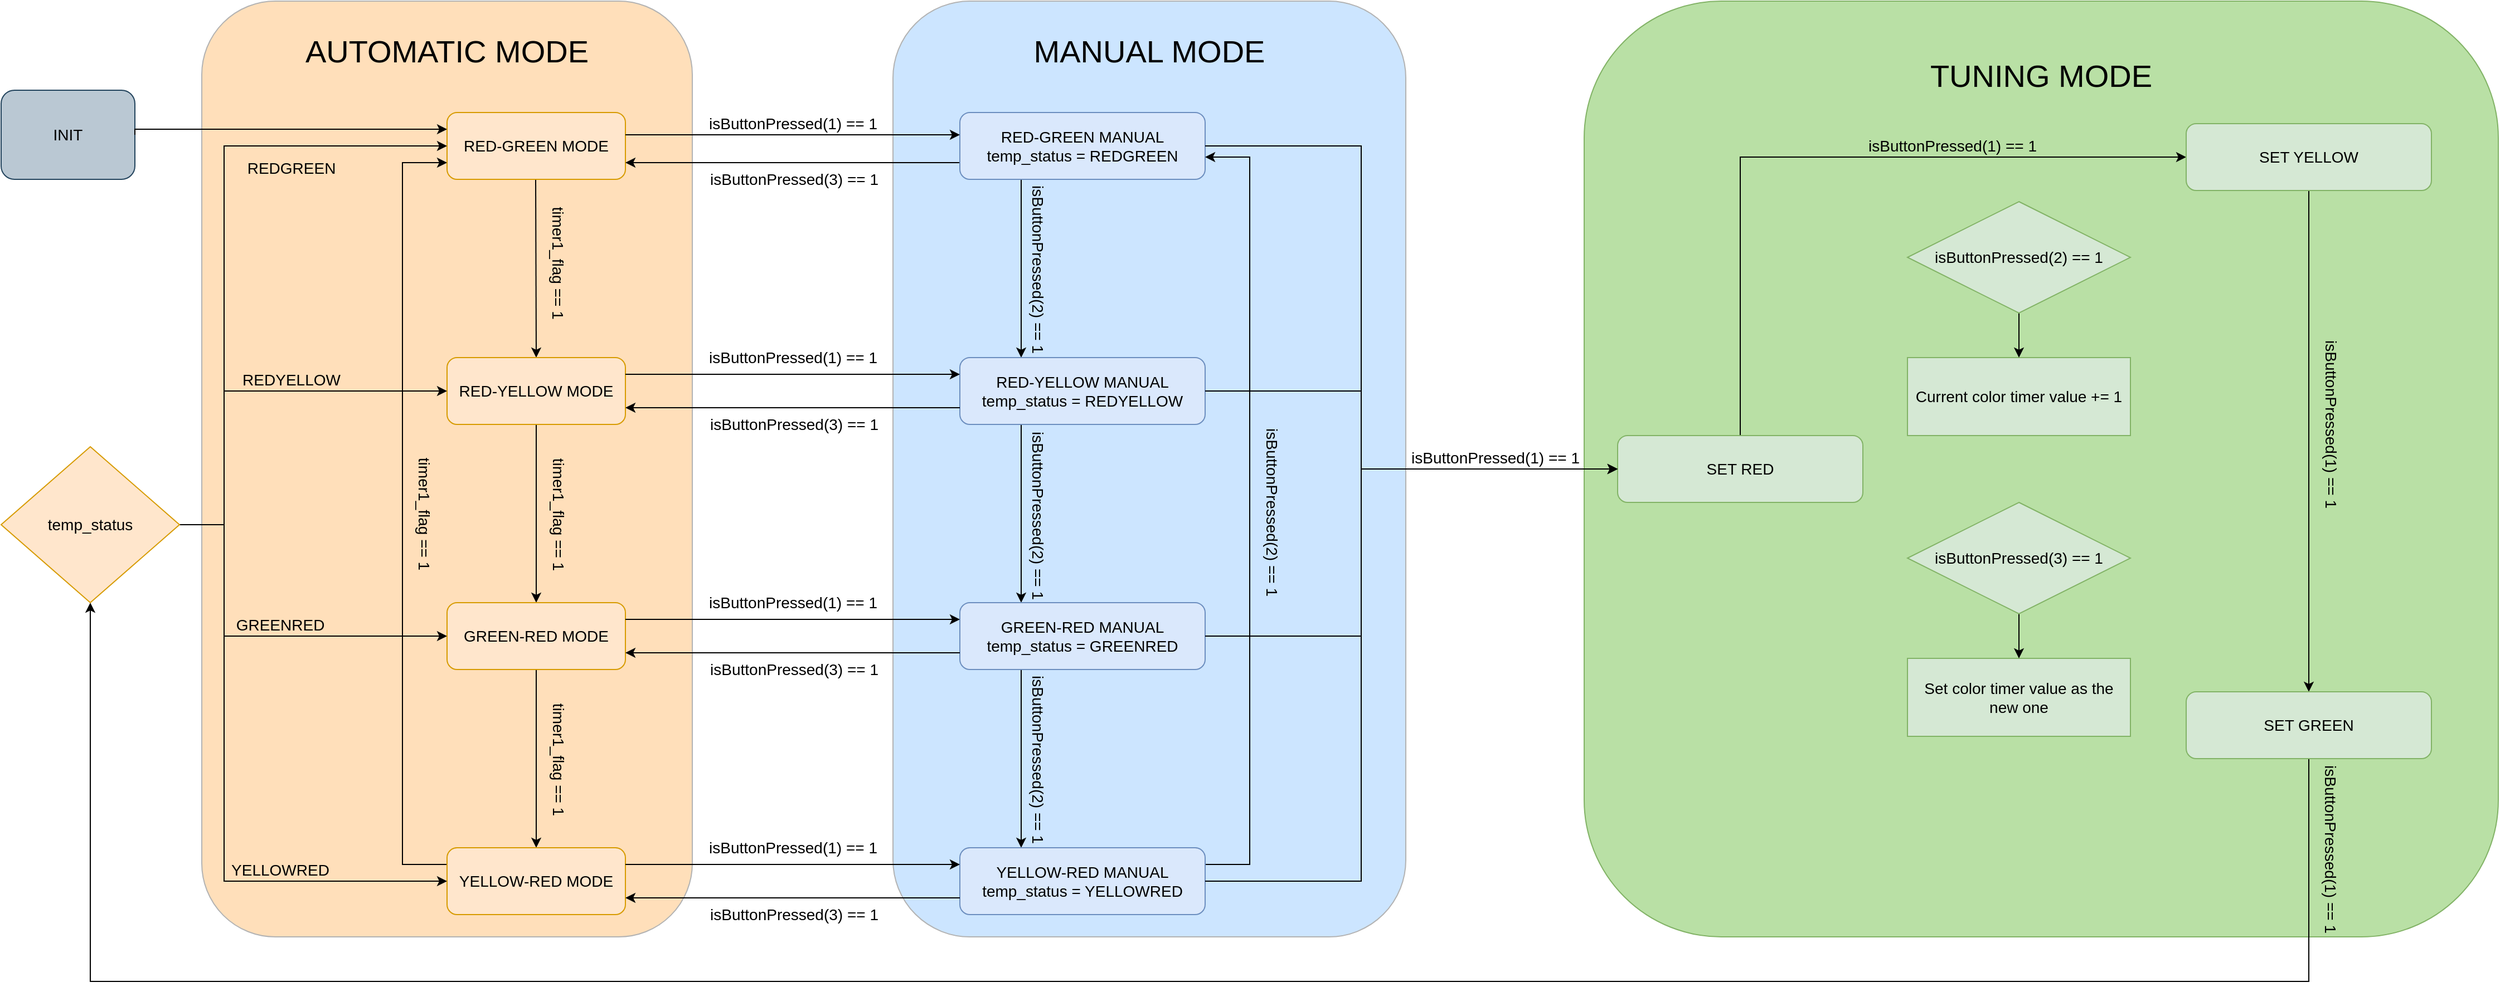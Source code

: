 <mxfile version="22.1.11" type="github">
  <diagram name="Page-1" id="D26T6kKbvl3Vcycv1xWt">
    <mxGraphModel dx="2100" dy="1116" grid="1" gridSize="10" guides="1" tooltips="1" connect="1" arrows="1" fold="1" page="1" pageScale="1" pageWidth="850" pageHeight="1100" math="0" shadow="0">
      <root>
        <mxCell id="0" />
        <mxCell id="1" parent="0" />
        <mxCell id="3nwMONhc6b3AJM_se-4S-1" value="INIT" style="rounded=1;whiteSpace=wrap;html=1;fillColor=#bac8d3;strokeColor=#23445d;fontSize=14;rotation=0;" vertex="1" parent="1">
          <mxGeometry x="160" y="200" width="120" height="80" as="geometry" />
        </mxCell>
        <mxCell id="3nwMONhc6b3AJM_se-4S-2" value="" style="rounded=1;whiteSpace=wrap;html=1;fillColor=#FFDFBA;strokeWidth=1;strokeColor=#B3B3B3;fontSize=14;" vertex="1" parent="1">
          <mxGeometry x="340" y="120" width="440" height="840" as="geometry" />
        </mxCell>
        <mxCell id="3nwMONhc6b3AJM_se-4S-3" style="edgeStyle=orthogonalEdgeStyle;rounded=0;orthogonalLoop=1;jettySize=auto;html=1;entryX=0.5;entryY=0;entryDx=0;entryDy=0;fontSize=14;" edge="1" parent="1" target="3nwMONhc6b3AJM_se-4S-8">
          <mxGeometry relative="1" as="geometry">
            <mxPoint x="639.5" y="280" as="sourcePoint" />
            <mxPoint x="639.5" y="380" as="targetPoint" />
          </mxGeometry>
        </mxCell>
        <mxCell id="3nwMONhc6b3AJM_se-4S-4" value="timer1_flag == 1" style="edgeLabel;html=1;align=center;verticalAlign=middle;resizable=0;points=[];horizontal=1;rotation=90;labelBackgroundColor=#FFDFBA;fontSize=14;" connectable="0" vertex="1" parent="3nwMONhc6b3AJM_se-4S-3">
          <mxGeometry x="-0.16" y="1" relative="1" as="geometry">
            <mxPoint x="19" y="8" as="offset" />
          </mxGeometry>
        </mxCell>
        <mxCell id="3nwMONhc6b3AJM_se-4S-5" value="RED-GREEN MODE" style="rounded=1;whiteSpace=wrap;html=1;fillColor=#ffe6cc;strokeColor=#d79b00;fontSize=14;" vertex="1" parent="1">
          <mxGeometry x="560" y="220" width="160" height="60" as="geometry" />
        </mxCell>
        <mxCell id="3nwMONhc6b3AJM_se-4S-6" style="edgeStyle=orthogonalEdgeStyle;rounded=0;orthogonalLoop=1;jettySize=auto;html=1;fontSize=14;" edge="1" parent="1" source="3nwMONhc6b3AJM_se-4S-8" target="3nwMONhc6b3AJM_se-4S-11">
          <mxGeometry relative="1" as="geometry" />
        </mxCell>
        <mxCell id="3nwMONhc6b3AJM_se-4S-7" value="timer1_flag == 1" style="edgeLabel;html=1;align=center;verticalAlign=middle;resizable=0;points=[];horizontal=1;rotation=90;labelBackgroundColor=#FFDFBA;fontSize=14;" connectable="0" vertex="1" parent="3nwMONhc6b3AJM_se-4S-6">
          <mxGeometry x="-0.26" relative="1" as="geometry">
            <mxPoint x="20" y="21" as="offset" />
          </mxGeometry>
        </mxCell>
        <mxCell id="3nwMONhc6b3AJM_se-4S-8" value="RED-YELLOW MODE" style="rounded=1;whiteSpace=wrap;html=1;fillColor=#ffe6cc;strokeColor=#d79b00;fontSize=14;" vertex="1" parent="1">
          <mxGeometry x="560" y="440" width="160" height="60" as="geometry" />
        </mxCell>
        <mxCell id="3nwMONhc6b3AJM_se-4S-9" style="edgeStyle=orthogonalEdgeStyle;rounded=0;orthogonalLoop=1;jettySize=auto;html=1;fontSize=14;" edge="1" parent="1" source="3nwMONhc6b3AJM_se-4S-11" target="3nwMONhc6b3AJM_se-4S-14">
          <mxGeometry relative="1" as="geometry" />
        </mxCell>
        <mxCell id="3nwMONhc6b3AJM_se-4S-10" value="timer1_flag == 1" style="edgeLabel;html=1;align=center;verticalAlign=middle;resizable=0;points=[];horizontal=1;rotation=90;labelBackgroundColor=#FFDFBA;fontSize=14;" connectable="0" vertex="1" parent="3nwMONhc6b3AJM_se-4S-9">
          <mxGeometry x="-0.06" y="1" relative="1" as="geometry">
            <mxPoint x="19" y="5" as="offset" />
          </mxGeometry>
        </mxCell>
        <mxCell id="3nwMONhc6b3AJM_se-4S-11" value="GREEN-RED MODE" style="rounded=1;whiteSpace=wrap;html=1;fillColor=#ffe6cc;strokeColor=#d79b00;fontSize=14;" vertex="1" parent="1">
          <mxGeometry x="560" y="660" width="160" height="60" as="geometry" />
        </mxCell>
        <mxCell id="3nwMONhc6b3AJM_se-4S-12" style="edgeStyle=orthogonalEdgeStyle;rounded=0;orthogonalLoop=1;jettySize=auto;html=1;entryX=0;entryY=0.75;entryDx=0;entryDy=0;exitX=0;exitY=0.25;exitDx=0;exitDy=0;fontSize=14;" edge="1" parent="1" source="3nwMONhc6b3AJM_se-4S-14" target="3nwMONhc6b3AJM_se-4S-5">
          <mxGeometry relative="1" as="geometry">
            <Array as="points">
              <mxPoint x="520" y="895" />
              <mxPoint x="520" y="265" />
            </Array>
          </mxGeometry>
        </mxCell>
        <mxCell id="3nwMONhc6b3AJM_se-4S-13" value="timer1_flag == 1" style="edgeLabel;html=1;align=center;verticalAlign=middle;resizable=0;points=[];rotation=90;labelBackgroundColor=#FFDFBA;fontSize=14;" connectable="0" vertex="1" parent="3nwMONhc6b3AJM_se-4S-12">
          <mxGeometry x="0.004" relative="1" as="geometry">
            <mxPoint x="20" y="1" as="offset" />
          </mxGeometry>
        </mxCell>
        <mxCell id="3nwMONhc6b3AJM_se-4S-14" value="YELLOW-RED MODE" style="rounded=1;whiteSpace=wrap;html=1;fillColor=#ffe6cc;strokeColor=#d79b00;fontSize=14;" vertex="1" parent="1">
          <mxGeometry x="560" y="880" width="160" height="60" as="geometry" />
        </mxCell>
        <mxCell id="3nwMONhc6b3AJM_se-4S-15" value="" style="rounded=1;whiteSpace=wrap;html=1;fillColor=#cce5ff;strokeWidth=1;strokeColor=#B3B3B3;fontSize=14;" vertex="1" parent="1">
          <mxGeometry x="960" y="120" width="460" height="840" as="geometry" />
        </mxCell>
        <mxCell id="3nwMONhc6b3AJM_se-4S-16" style="edgeStyle=orthogonalEdgeStyle;rounded=0;orthogonalLoop=1;jettySize=auto;html=1;entryX=0.25;entryY=0;entryDx=0;entryDy=0;exitX=0.25;exitY=1;exitDx=0;exitDy=0;fontSize=14;" edge="1" parent="1" source="3nwMONhc6b3AJM_se-4S-20" target="3nwMONhc6b3AJM_se-4S-23">
          <mxGeometry relative="1" as="geometry" />
        </mxCell>
        <mxCell id="3nwMONhc6b3AJM_se-4S-17" value="&lt;font style=&quot;font-size: 14px;&quot;&gt;isButtonPressed(2) == 1&lt;/font&gt;" style="edgeLabel;html=1;align=center;verticalAlign=middle;resizable=0;points=[];rotation=90;labelBackgroundColor=#CCE5FF;fontSize=14;" connectable="0" vertex="1" parent="3nwMONhc6b3AJM_se-4S-16">
          <mxGeometry x="-0.002" y="-1" relative="1" as="geometry">
            <mxPoint x="16" as="offset" />
          </mxGeometry>
        </mxCell>
        <mxCell id="3nwMONhc6b3AJM_se-4S-18" style="edgeStyle=orthogonalEdgeStyle;rounded=0;orthogonalLoop=1;jettySize=auto;html=1;exitX=0;exitY=0.75;exitDx=0;exitDy=0;entryX=1;entryY=0.75;entryDx=0;entryDy=0;fontSize=14;" edge="1" parent="1" source="3nwMONhc6b3AJM_se-4S-20" target="3nwMONhc6b3AJM_se-4S-5">
          <mxGeometry relative="1" as="geometry" />
        </mxCell>
        <mxCell id="3nwMONhc6b3AJM_se-4S-19" value="&lt;font style=&quot;font-size: 14px;&quot;&gt;isButtonPressed(3) == 1&lt;/font&gt;" style="edgeLabel;html=1;align=center;verticalAlign=middle;resizable=0;points=[];fontSize=14;" vertex="1" connectable="0" parent="3nwMONhc6b3AJM_se-4S-18">
          <mxGeometry x="-0.007" y="8" relative="1" as="geometry">
            <mxPoint y="7" as="offset" />
          </mxGeometry>
        </mxCell>
        <mxCell id="3nwMONhc6b3AJM_se-4S-20" value="&lt;div style=&quot;font-size: 14px;&quot;&gt;&lt;font style=&quot;font-size: 14px;&quot;&gt;RED-GREEN MANUAL&lt;/font&gt;&lt;/div&gt;&lt;div style=&quot;font-size: 14px;&quot;&gt;&lt;font style=&quot;font-size: 14px;&quot;&gt;temp_status = REDGREEN&lt;/font&gt;&lt;/div&gt;" style="rounded=1;whiteSpace=wrap;html=1;fillColor=#dae8fc;strokeColor=#6c8ebf;fontSize=14;" vertex="1" parent="1">
          <mxGeometry x="1020" y="220" width="220" height="60" as="geometry" />
        </mxCell>
        <mxCell id="3nwMONhc6b3AJM_se-4S-21" style="edgeStyle=orthogonalEdgeStyle;rounded=0;orthogonalLoop=1;jettySize=auto;html=1;exitX=0.25;exitY=1;exitDx=0;exitDy=0;entryX=0.25;entryY=0;entryDx=0;entryDy=0;fontSize=14;" edge="1" parent="1" source="3nwMONhc6b3AJM_se-4S-23" target="3nwMONhc6b3AJM_se-4S-26">
          <mxGeometry relative="1" as="geometry" />
        </mxCell>
        <mxCell id="3nwMONhc6b3AJM_se-4S-22" value="&lt;font style=&quot;font-size: 14px;&quot;&gt;isButtonPressed(2) == 1&lt;/font&gt;" style="edgeLabel;html=1;align=center;verticalAlign=middle;resizable=0;points=[];rotation=90;labelBackgroundColor=#CCE5FF;fontSize=14;" connectable="0" vertex="1" parent="3nwMONhc6b3AJM_se-4S-21">
          <mxGeometry x="0.015" y="1" relative="1" as="geometry">
            <mxPoint x="14" as="offset" />
          </mxGeometry>
        </mxCell>
        <mxCell id="3nwMONhc6b3AJM_se-4S-23" value="&lt;div style=&quot;font-size: 14px;&quot;&gt;&lt;font style=&quot;font-size: 14px;&quot;&gt;RED-YELLOW MANUAL&lt;/font&gt;&lt;/div&gt;temp_status = REDYELLOW" style="rounded=1;whiteSpace=wrap;html=1;fillColor=#dae8fc;strokeColor=#6c8ebf;fontSize=14;" vertex="1" parent="1">
          <mxGeometry x="1020" y="440" width="220" height="60" as="geometry" />
        </mxCell>
        <mxCell id="3nwMONhc6b3AJM_se-4S-24" style="edgeStyle=orthogonalEdgeStyle;rounded=0;orthogonalLoop=1;jettySize=auto;html=1;exitX=0.25;exitY=1;exitDx=0;exitDy=0;entryX=0.25;entryY=0;entryDx=0;entryDy=0;fontSize=14;" edge="1" parent="1" source="3nwMONhc6b3AJM_se-4S-26" target="3nwMONhc6b3AJM_se-4S-29">
          <mxGeometry relative="1" as="geometry" />
        </mxCell>
        <mxCell id="3nwMONhc6b3AJM_se-4S-25" value="&lt;font style=&quot;font-size: 14px;&quot;&gt;isButtonPressed(2) == 1&lt;/font&gt;" style="edgeLabel;html=1;align=center;verticalAlign=middle;resizable=0;points=[];rotation=90;labelBackgroundColor=#CCE5FF;fontSize=14;" connectable="0" vertex="1" parent="3nwMONhc6b3AJM_se-4S-24">
          <mxGeometry x="-0.035" y="-2" relative="1" as="geometry">
            <mxPoint x="17" y="3" as="offset" />
          </mxGeometry>
        </mxCell>
        <mxCell id="3nwMONhc6b3AJM_se-4S-26" value="&lt;div style=&quot;font-size: 14px;&quot;&gt;GREEN-RED MANUAL&lt;/div&gt;&lt;div style=&quot;font-size: 14px;&quot;&gt;temp_status = GREENRED&lt;/div&gt;" style="rounded=1;whiteSpace=wrap;html=1;fillColor=#dae8fc;strokeColor=#6c8ebf;fontSize=14;" vertex="1" parent="1">
          <mxGeometry x="1020" y="660" width="220" height="60" as="geometry" />
        </mxCell>
        <mxCell id="3nwMONhc6b3AJM_se-4S-27" style="edgeStyle=orthogonalEdgeStyle;rounded=0;orthogonalLoop=1;jettySize=auto;html=1;exitX=1;exitY=0.25;exitDx=0;exitDy=0;fontSize=14;" edge="1" parent="1" source="3nwMONhc6b3AJM_se-4S-29">
          <mxGeometry relative="1" as="geometry">
            <Array as="points">
              <mxPoint x="1280" y="895" />
              <mxPoint x="1280" y="260" />
            </Array>
            <mxPoint x="1240" y="260" as="targetPoint" />
          </mxGeometry>
        </mxCell>
        <mxCell id="3nwMONhc6b3AJM_se-4S-28" value="isButtonPressed(2) == 1" style="edgeLabel;html=1;align=center;verticalAlign=middle;resizable=0;points=[];rotation=90;labelBackgroundColor=#CCE5FF;fontSize=14;" connectable="0" vertex="1" parent="3nwMONhc6b3AJM_se-4S-27">
          <mxGeometry x="-0.004" y="-1" relative="1" as="geometry">
            <mxPoint x="19" y="-1" as="offset" />
          </mxGeometry>
        </mxCell>
        <mxCell id="3nwMONhc6b3AJM_se-4S-29" value="&lt;div style=&quot;font-size: 14px;&quot;&gt;YELLOW-RED MANUAL&lt;/div&gt;&lt;div style=&quot;font-size: 14px;&quot;&gt;temp_status = YELLOWRED&lt;/div&gt;" style="rounded=1;whiteSpace=wrap;html=1;fillColor=#dae8fc;strokeColor=#6c8ebf;fontSize=14;" vertex="1" parent="1">
          <mxGeometry x="1020" y="880" width="220" height="60" as="geometry" />
        </mxCell>
        <mxCell id="3nwMONhc6b3AJM_se-4S-30" style="edgeStyle=orthogonalEdgeStyle;rounded=0;orthogonalLoop=1;jettySize=auto;html=1;entryX=0;entryY=0.5;entryDx=0;entryDy=0;exitX=1;exitY=0.5;exitDx=0;exitDy=0;exitPerimeter=0;fontSize=14;" edge="1" parent="1">
          <mxGeometry relative="1" as="geometry">
            <mxPoint x="720" y="240" as="sourcePoint" />
            <mxPoint x="1020" y="240" as="targetPoint" />
          </mxGeometry>
        </mxCell>
        <mxCell id="3nwMONhc6b3AJM_se-4S-31" value="&lt;font style=&quot;font-size: 14px;&quot;&gt;isButtonPressed(1) == 1&lt;/font&gt;" style="edgeLabel;html=1;align=center;verticalAlign=middle;resizable=0;points=[];fontSize=14;" connectable="0" vertex="1" parent="3nwMONhc6b3AJM_se-4S-30">
          <mxGeometry y="1" relative="1" as="geometry">
            <mxPoint y="-9" as="offset" />
          </mxGeometry>
        </mxCell>
        <mxCell id="3nwMONhc6b3AJM_se-4S-32" style="edgeStyle=orthogonalEdgeStyle;rounded=0;orthogonalLoop=1;jettySize=auto;html=1;entryX=0;entryY=0.25;entryDx=0;entryDy=0;fontSize=14;exitX=1;exitY=0.5;exitDx=0;exitDy=0;" edge="1" parent="1" source="3nwMONhc6b3AJM_se-4S-1" target="3nwMONhc6b3AJM_se-4S-5">
          <mxGeometry relative="1" as="geometry">
            <mxPoint x="460" y="250" as="targetPoint" />
            <Array as="points">
              <mxPoint x="410" y="235" />
              <mxPoint x="410" y="235" />
            </Array>
          </mxGeometry>
        </mxCell>
        <mxCell id="3nwMONhc6b3AJM_se-4S-33" value="&lt;font style=&quot;font-size: 28px;&quot;&gt;AUTOMATIC MODE&lt;/font&gt;" style="text;html=1;strokeColor=none;fillColor=none;align=center;verticalAlign=middle;whiteSpace=wrap;rounded=0;fontSize=14;" vertex="1" parent="1">
          <mxGeometry x="340" y="120" width="440" height="90" as="geometry" />
        </mxCell>
        <mxCell id="3nwMONhc6b3AJM_se-4S-34" value="&lt;font style=&quot;font-size: 28px;&quot;&gt;MANUAL MODE&lt;br&gt;&lt;/font&gt;" style="text;html=1;strokeColor=none;fillColor=none;align=center;verticalAlign=middle;whiteSpace=wrap;rounded=0;fontSize=14;" vertex="1" parent="1">
          <mxGeometry x="960" y="120" width="460" height="90" as="geometry" />
        </mxCell>
        <mxCell id="3nwMONhc6b3AJM_se-4S-35" style="edgeStyle=orthogonalEdgeStyle;rounded=0;orthogonalLoop=1;jettySize=auto;html=1;exitX=0;exitY=0.75;exitDx=0;exitDy=0;entryX=1;entryY=0.75;entryDx=0;entryDy=0;fontSize=14;" edge="1" parent="1" source="3nwMONhc6b3AJM_se-4S-23" target="3nwMONhc6b3AJM_se-4S-8">
          <mxGeometry relative="1" as="geometry">
            <mxPoint x="1020" y="462" as="sourcePoint" />
            <mxPoint x="720" y="462" as="targetPoint" />
          </mxGeometry>
        </mxCell>
        <mxCell id="3nwMONhc6b3AJM_se-4S-36" value="isButtonPressed(3) == 1" style="edgeLabel;html=1;align=center;verticalAlign=middle;resizable=0;points=[];fontSize=14;" vertex="1" connectable="0" parent="3nwMONhc6b3AJM_se-4S-35">
          <mxGeometry x="-0.007" y="8" relative="1" as="geometry">
            <mxPoint y="7" as="offset" />
          </mxGeometry>
        </mxCell>
        <mxCell id="3nwMONhc6b3AJM_se-4S-37" style="edgeStyle=orthogonalEdgeStyle;rounded=0;orthogonalLoop=1;jettySize=auto;html=1;exitX=1;exitY=0.25;exitDx=0;exitDy=0;fontSize=14;entryX=0;entryY=0.25;entryDx=0;entryDy=0;" edge="1" parent="1" source="3nwMONhc6b3AJM_se-4S-8" target="3nwMONhc6b3AJM_se-4S-23">
          <mxGeometry relative="1" as="geometry">
            <mxPoint x="720" y="437" as="sourcePoint" />
            <mxPoint x="950" y="470" as="targetPoint" />
          </mxGeometry>
        </mxCell>
        <mxCell id="3nwMONhc6b3AJM_se-4S-38" value="isButtonPressed(1) == 1" style="edgeLabel;html=1;align=center;verticalAlign=middle;resizable=0;points=[];fontSize=14;" connectable="0" vertex="1" parent="3nwMONhc6b3AJM_se-4S-37">
          <mxGeometry y="1" relative="1" as="geometry">
            <mxPoint y="-14" as="offset" />
          </mxGeometry>
        </mxCell>
        <mxCell id="3nwMONhc6b3AJM_se-4S-39" style="edgeStyle=orthogonalEdgeStyle;rounded=0;orthogonalLoop=1;jettySize=auto;html=1;exitX=0;exitY=0.75;exitDx=0;exitDy=0;entryX=1;entryY=0.75;entryDx=0;entryDy=0;fontSize=14;" edge="1" parent="1" source="3nwMONhc6b3AJM_se-4S-26" target="3nwMONhc6b3AJM_se-4S-11">
          <mxGeometry relative="1" as="geometry">
            <mxPoint x="1020" y="665" as="sourcePoint" />
            <mxPoint x="720" y="665" as="targetPoint" />
          </mxGeometry>
        </mxCell>
        <mxCell id="3nwMONhc6b3AJM_se-4S-40" value="isButtonPressed(3) == 1" style="edgeLabel;html=1;align=center;verticalAlign=middle;resizable=0;points=[];fontSize=14;" vertex="1" connectable="0" parent="3nwMONhc6b3AJM_se-4S-39">
          <mxGeometry x="-0.007" y="8" relative="1" as="geometry">
            <mxPoint y="7" as="offset" />
          </mxGeometry>
        </mxCell>
        <mxCell id="3nwMONhc6b3AJM_se-4S-41" style="edgeStyle=orthogonalEdgeStyle;rounded=0;orthogonalLoop=1;jettySize=auto;html=1;exitX=1;exitY=0.25;exitDx=0;exitDy=0;fontSize=14;entryX=0;entryY=0.25;entryDx=0;entryDy=0;" edge="1" parent="1" source="3nwMONhc6b3AJM_se-4S-11" target="3nwMONhc6b3AJM_se-4S-26">
          <mxGeometry relative="1" as="geometry">
            <mxPoint x="720" y="640" as="sourcePoint" />
            <mxPoint x="930" y="680" as="targetPoint" />
          </mxGeometry>
        </mxCell>
        <mxCell id="3nwMONhc6b3AJM_se-4S-42" value="isButtonPressed(1) == 1" style="edgeLabel;html=1;align=center;verticalAlign=middle;resizable=0;points=[];fontSize=14;" connectable="0" vertex="1" parent="3nwMONhc6b3AJM_se-4S-41">
          <mxGeometry y="1" relative="1" as="geometry">
            <mxPoint y="-14" as="offset" />
          </mxGeometry>
        </mxCell>
        <mxCell id="3nwMONhc6b3AJM_se-4S-43" style="edgeStyle=orthogonalEdgeStyle;rounded=0;orthogonalLoop=1;jettySize=auto;html=1;exitX=0;exitY=0.75;exitDx=0;exitDy=0;entryX=1;entryY=0.75;entryDx=0;entryDy=0;fontSize=14;" edge="1" parent="1" source="3nwMONhc6b3AJM_se-4S-29" target="3nwMONhc6b3AJM_se-4S-14">
          <mxGeometry relative="1" as="geometry">
            <mxPoint x="1020" y="862" as="sourcePoint" />
            <mxPoint x="720" y="862" as="targetPoint" />
          </mxGeometry>
        </mxCell>
        <mxCell id="3nwMONhc6b3AJM_se-4S-44" value="isButtonPressed(3) == 1" style="edgeLabel;html=1;align=center;verticalAlign=middle;resizable=0;points=[];fontSize=14;" vertex="1" connectable="0" parent="3nwMONhc6b3AJM_se-4S-43">
          <mxGeometry x="-0.007" y="8" relative="1" as="geometry">
            <mxPoint y="7" as="offset" />
          </mxGeometry>
        </mxCell>
        <mxCell id="3nwMONhc6b3AJM_se-4S-45" style="edgeStyle=orthogonalEdgeStyle;rounded=0;orthogonalLoop=1;jettySize=auto;html=1;entryX=0;entryY=0.25;entryDx=0;entryDy=0;exitX=1;exitY=0.25;exitDx=0;exitDy=0;fontSize=14;" edge="1" parent="1" source="3nwMONhc6b3AJM_se-4S-14" target="3nwMONhc6b3AJM_se-4S-29">
          <mxGeometry relative="1" as="geometry">
            <mxPoint x="720" y="837" as="sourcePoint" />
            <mxPoint x="1020" y="837" as="targetPoint" />
          </mxGeometry>
        </mxCell>
        <mxCell id="3nwMONhc6b3AJM_se-4S-46" value="isButtonPressed(1) == 1" style="edgeLabel;html=1;align=center;verticalAlign=middle;resizable=0;points=[];fontSize=14;" connectable="0" vertex="1" parent="3nwMONhc6b3AJM_se-4S-45">
          <mxGeometry y="1" relative="1" as="geometry">
            <mxPoint y="-14" as="offset" />
          </mxGeometry>
        </mxCell>
        <mxCell id="3nwMONhc6b3AJM_se-4S-47" value="" style="rounded=1;whiteSpace=wrap;html=1;fillColor=#B9E0A5;strokeWidth=1;strokeColor=#82b366;fontSize=14;" vertex="1" parent="1">
          <mxGeometry x="1580" y="120" width="820" height="840" as="geometry" />
        </mxCell>
        <mxCell id="3nwMONhc6b3AJM_se-4S-48" style="edgeStyle=orthogonalEdgeStyle;rounded=0;orthogonalLoop=1;jettySize=auto;html=1;entryX=0;entryY=0.5;entryDx=0;entryDy=0;exitX=0.5;exitY=0;exitDx=0;exitDy=0;fontSize=14;" edge="1" parent="1" source="3nwMONhc6b3AJM_se-4S-50" target="3nwMONhc6b3AJM_se-4S-53">
          <mxGeometry relative="1" as="geometry" />
        </mxCell>
        <mxCell id="3nwMONhc6b3AJM_se-4S-49" value="isButtonPressed(1) == 1" style="edgeLabel;html=1;align=center;verticalAlign=middle;resizable=0;points=[];labelBackgroundColor=#B9E0A5;fontSize=14;" vertex="1" connectable="0" parent="3nwMONhc6b3AJM_se-4S-48">
          <mxGeometry x="0.385" relative="1" as="geometry">
            <mxPoint x="-10" y="-10" as="offset" />
          </mxGeometry>
        </mxCell>
        <mxCell id="3nwMONhc6b3AJM_se-4S-50" value="SET RED" style="rounded=1;whiteSpace=wrap;html=1;fillColor=#D5E8D4;strokeColor=#82b366;fontSize=14;" vertex="1" parent="1">
          <mxGeometry x="1610" y="510" width="220" height="60" as="geometry" />
        </mxCell>
        <mxCell id="3nwMONhc6b3AJM_se-4S-51" style="edgeStyle=orthogonalEdgeStyle;rounded=0;orthogonalLoop=1;jettySize=auto;html=1;entryX=0.5;entryY=0;entryDx=0;entryDy=0;fontSize=14;" edge="1" parent="1" source="3nwMONhc6b3AJM_se-4S-53" target="3nwMONhc6b3AJM_se-4S-56">
          <mxGeometry relative="1" as="geometry" />
        </mxCell>
        <mxCell id="3nwMONhc6b3AJM_se-4S-52" value="isButtonPressed(1) == 1" style="edgeLabel;html=1;align=center;verticalAlign=middle;resizable=0;points=[];labelBackgroundColor=#B9E0A5;fontSize=14;rotation=90;" vertex="1" connectable="0" parent="3nwMONhc6b3AJM_se-4S-51">
          <mxGeometry x="-0.008" relative="1" as="geometry">
            <mxPoint x="20" y="-14" as="offset" />
          </mxGeometry>
        </mxCell>
        <mxCell id="3nwMONhc6b3AJM_se-4S-53" value="SET YELLOW" style="rounded=1;whiteSpace=wrap;html=1;fillColor=#D5E8D4;strokeColor=#82b366;fontSize=14;" vertex="1" parent="1">
          <mxGeometry x="2120" y="230" width="220" height="60" as="geometry" />
        </mxCell>
        <mxCell id="3nwMONhc6b3AJM_se-4S-54" style="edgeStyle=orthogonalEdgeStyle;rounded=0;orthogonalLoop=1;jettySize=auto;html=1;exitX=0.5;exitY=1;exitDx=0;exitDy=0;fontSize=14;" edge="1" parent="1" source="3nwMONhc6b3AJM_se-4S-56" target="3nwMONhc6b3AJM_se-4S-76">
          <mxGeometry relative="1" as="geometry">
            <mxPoint x="320" y="740" as="targetPoint" />
            <Array as="points">
              <mxPoint x="2230" y="1000" />
              <mxPoint x="240" y="1000" />
            </Array>
          </mxGeometry>
        </mxCell>
        <mxCell id="3nwMONhc6b3AJM_se-4S-55" value="isButtonPressed(1) == 1" style="edgeLabel;html=1;align=center;verticalAlign=middle;resizable=0;points=[];labelBackgroundColor=#B9E0A5;fontSize=14;rotation=90;" vertex="1" connectable="0" parent="3nwMONhc6b3AJM_se-4S-54">
          <mxGeometry x="-0.972" relative="1" as="geometry">
            <mxPoint x="20" y="45" as="offset" />
          </mxGeometry>
        </mxCell>
        <mxCell id="3nwMONhc6b3AJM_se-4S-56" value="SET GREEN" style="rounded=1;whiteSpace=wrap;html=1;fillColor=#d5e8d4;strokeColor=#82b366;fontSize=14;" vertex="1" parent="1">
          <mxGeometry x="2120" y="740" width="220" height="60" as="geometry" />
        </mxCell>
        <mxCell id="3nwMONhc6b3AJM_se-4S-57" value="&lt;font style=&quot;font-size: 28px;&quot;&gt;&lt;br&gt;&lt;font style=&quot;font-size: 28px;&quot;&gt;TUNING MODE&lt;/font&gt;&lt;br&gt;&lt;/font&gt;" style="text;html=1;strokeColor=none;fillColor=none;align=center;verticalAlign=middle;whiteSpace=wrap;rounded=0;fontSize=14;" vertex="1" parent="1">
          <mxGeometry x="1580" y="120" width="820" height="100" as="geometry" />
        </mxCell>
        <mxCell id="3nwMONhc6b3AJM_se-4S-58" style="edgeStyle=orthogonalEdgeStyle;rounded=0;orthogonalLoop=1;jettySize=auto;html=1;entryX=0;entryY=0.5;entryDx=0;entryDy=0;exitX=1;exitY=0.5;exitDx=0;exitDy=0;fontSize=14;" edge="1" parent="1" source="3nwMONhc6b3AJM_se-4S-20" target="3nwMONhc6b3AJM_se-4S-50">
          <mxGeometry relative="1" as="geometry">
            <Array as="points">
              <mxPoint x="1380" y="250" />
              <mxPoint x="1380" y="540" />
            </Array>
          </mxGeometry>
        </mxCell>
        <mxCell id="3nwMONhc6b3AJM_se-4S-59" value="isButtonPressed(1) == 1" style="edgeLabel;html=1;align=center;verticalAlign=middle;resizable=0;points=[];labelBackgroundColor=default;fontSize=14;" vertex="1" connectable="0" parent="3nwMONhc6b3AJM_se-4S-58">
          <mxGeometry x="-0.695" y="-1" relative="1" as="geometry">
            <mxPoint x="159" y="279" as="offset" />
          </mxGeometry>
        </mxCell>
        <mxCell id="3nwMONhc6b3AJM_se-4S-60" style="edgeStyle=orthogonalEdgeStyle;rounded=0;orthogonalLoop=1;jettySize=auto;html=1;entryX=0;entryY=0.5;entryDx=0;entryDy=0;exitX=1;exitY=0.5;exitDx=0;exitDy=0;fontSize=14;" edge="1" parent="1" source="3nwMONhc6b3AJM_se-4S-29" target="3nwMONhc6b3AJM_se-4S-50">
          <mxGeometry relative="1" as="geometry">
            <Array as="points">
              <mxPoint x="1380" y="910" />
              <mxPoint x="1380" y="540" />
            </Array>
          </mxGeometry>
        </mxCell>
        <mxCell id="3nwMONhc6b3AJM_se-4S-61" style="edgeStyle=orthogonalEdgeStyle;rounded=0;orthogonalLoop=1;jettySize=auto;html=1;entryX=0;entryY=0.5;entryDx=0;entryDy=0;exitX=1;exitY=0.5;exitDx=0;exitDy=0;fontSize=14;" edge="1" parent="1" source="3nwMONhc6b3AJM_se-4S-26" target="3nwMONhc6b3AJM_se-4S-50">
          <mxGeometry relative="1" as="geometry">
            <Array as="points">
              <mxPoint x="1380" y="690" />
              <mxPoint x="1380" y="540" />
            </Array>
          </mxGeometry>
        </mxCell>
        <mxCell id="3nwMONhc6b3AJM_se-4S-62" style="edgeStyle=orthogonalEdgeStyle;rounded=0;orthogonalLoop=1;jettySize=auto;html=1;entryX=0;entryY=0.5;entryDx=0;entryDy=0;exitX=1;exitY=0.5;exitDx=0;exitDy=0;fontSize=14;" edge="1" parent="1" source="3nwMONhc6b3AJM_se-4S-23" target="3nwMONhc6b3AJM_se-4S-50">
          <mxGeometry relative="1" as="geometry">
            <Array as="points">
              <mxPoint x="1380" y="470" />
              <mxPoint x="1380" y="540" />
            </Array>
          </mxGeometry>
        </mxCell>
        <mxCell id="3nwMONhc6b3AJM_se-4S-63" value="Current color timer value += 1" style="rounded=0;whiteSpace=wrap;html=1;fillColor=#D5E8D4;strokeColor=#82b366;fontSize=14;" vertex="1" parent="1">
          <mxGeometry x="1870" y="440" width="200" height="70" as="geometry" />
        </mxCell>
        <mxCell id="3nwMONhc6b3AJM_se-4S-64" value="Set color timer value as the new one" style="rounded=0;whiteSpace=wrap;html=1;fillColor=#D5E8D4;strokeColor=#82b366;fontSize=14;" vertex="1" parent="1">
          <mxGeometry x="1870" y="710" width="200" height="70" as="geometry" />
        </mxCell>
        <mxCell id="3nwMONhc6b3AJM_se-4S-65" style="edgeStyle=orthogonalEdgeStyle;rounded=0;orthogonalLoop=1;jettySize=auto;html=1;entryX=0.5;entryY=0;entryDx=0;entryDy=0;fontSize=14;" edge="1" parent="1" source="3nwMONhc6b3AJM_se-4S-66" target="3nwMONhc6b3AJM_se-4S-63">
          <mxGeometry relative="1" as="geometry" />
        </mxCell>
        <mxCell id="3nwMONhc6b3AJM_se-4S-66" value="isButtonPressed(2) == 1" style="rhombus;whiteSpace=wrap;html=1;fillColor=#D5E8D4;strokeColor=#82b366;fontSize=14;" vertex="1" parent="1">
          <mxGeometry x="1870" y="300" width="200" height="100" as="geometry" />
        </mxCell>
        <mxCell id="3nwMONhc6b3AJM_se-4S-67" style="edgeStyle=orthogonalEdgeStyle;rounded=0;orthogonalLoop=1;jettySize=auto;html=1;entryX=0.5;entryY=0;entryDx=0;entryDy=0;fontSize=14;" edge="1" parent="1" source="3nwMONhc6b3AJM_se-4S-68" target="3nwMONhc6b3AJM_se-4S-64">
          <mxGeometry relative="1" as="geometry" />
        </mxCell>
        <mxCell id="3nwMONhc6b3AJM_se-4S-68" value="isButtonPressed(3) == 1" style="rhombus;whiteSpace=wrap;html=1;fillColor=#d5e8d4;strokeColor=#82b366;fontSize=14;" vertex="1" parent="1">
          <mxGeometry x="1870" y="570" width="200" height="100" as="geometry" />
        </mxCell>
        <mxCell id="3nwMONhc6b3AJM_se-4S-69" style="edgeStyle=orthogonalEdgeStyle;rounded=0;orthogonalLoop=1;jettySize=auto;html=1;entryX=0;entryY=0.5;entryDx=0;entryDy=0;fontSize=14;" edge="1" parent="1" source="3nwMONhc6b3AJM_se-4S-76" target="3nwMONhc6b3AJM_se-4S-11">
          <mxGeometry relative="1" as="geometry">
            <Array as="points">
              <mxPoint x="360" y="590" />
              <mxPoint x="360" y="690" />
            </Array>
          </mxGeometry>
        </mxCell>
        <mxCell id="3nwMONhc6b3AJM_se-4S-70" value="&lt;font style=&quot;font-size: 14px;&quot;&gt;GREENRED&lt;/font&gt;" style="edgeLabel;html=1;align=center;verticalAlign=middle;resizable=0;points=[];labelBackgroundColor=#FFDFBA;fontSize=14;" vertex="1" connectable="0" parent="3nwMONhc6b3AJM_se-4S-69">
          <mxGeometry x="0.429" y="-6" relative="1" as="geometry">
            <mxPoint x="-53" y="-16" as="offset" />
          </mxGeometry>
        </mxCell>
        <mxCell id="3nwMONhc6b3AJM_se-4S-71" style="edgeStyle=orthogonalEdgeStyle;rounded=0;orthogonalLoop=1;jettySize=auto;html=1;entryX=0;entryY=0.5;entryDx=0;entryDy=0;fontSize=14;" edge="1" parent="1" source="3nwMONhc6b3AJM_se-4S-76" target="3nwMONhc6b3AJM_se-4S-14">
          <mxGeometry relative="1" as="geometry">
            <Array as="points">
              <mxPoint x="360" y="590" />
              <mxPoint x="360" y="910" />
            </Array>
          </mxGeometry>
        </mxCell>
        <mxCell id="3nwMONhc6b3AJM_se-4S-72" value="YELLOWRED" style="edgeLabel;html=1;align=center;verticalAlign=middle;resizable=0;points=[];fontSize=14;labelBackgroundColor=#FFDFBA;" vertex="1" connectable="0" parent="3nwMONhc6b3AJM_se-4S-71">
          <mxGeometry x="0.568" y="2" relative="1" as="geometry">
            <mxPoint x="-29" y="-8" as="offset" />
          </mxGeometry>
        </mxCell>
        <mxCell id="3nwMONhc6b3AJM_se-4S-73" style="edgeStyle=orthogonalEdgeStyle;rounded=0;orthogonalLoop=1;jettySize=auto;html=1;entryX=0;entryY=0.5;entryDx=0;entryDy=0;fontSize=14;" edge="1" parent="1" source="3nwMONhc6b3AJM_se-4S-76" target="3nwMONhc6b3AJM_se-4S-8">
          <mxGeometry relative="1" as="geometry">
            <Array as="points">
              <mxPoint x="360" y="590" />
              <mxPoint x="360" y="470" />
            </Array>
          </mxGeometry>
        </mxCell>
        <mxCell id="3nwMONhc6b3AJM_se-4S-74" style="edgeStyle=orthogonalEdgeStyle;rounded=0;orthogonalLoop=1;jettySize=auto;html=1;entryX=0;entryY=0.5;entryDx=0;entryDy=0;fontSize=14;" edge="1" parent="1" source="3nwMONhc6b3AJM_se-4S-76" target="3nwMONhc6b3AJM_se-4S-5">
          <mxGeometry relative="1" as="geometry">
            <mxPoint x="440" y="320" as="targetPoint" />
            <Array as="points">
              <mxPoint x="360" y="590" />
              <mxPoint x="360" y="250" />
            </Array>
          </mxGeometry>
        </mxCell>
        <mxCell id="3nwMONhc6b3AJM_se-4S-75" value="REDGREEN" style="edgeLabel;html=1;align=center;verticalAlign=middle;resizable=0;points=[];fontSize=14;labelBackgroundColor=#FFDFBA;" vertex="1" connectable="0" parent="3nwMONhc6b3AJM_se-4S-74">
          <mxGeometry x="0.438" relative="1" as="geometry">
            <mxPoint x="23" y="20" as="offset" />
          </mxGeometry>
        </mxCell>
        <mxCell id="3nwMONhc6b3AJM_se-4S-76" value="temp_status" style="rhombus;whiteSpace=wrap;html=1;fillColor=#FFE6CC;strokeColor=#d79b00;fontSize=14;" vertex="1" parent="1">
          <mxGeometry x="160" y="520" width="160" height="140" as="geometry" />
        </mxCell>
        <mxCell id="3nwMONhc6b3AJM_se-4S-77" value="&lt;font style=&quot;font-size: 14px;&quot;&gt;REDYELLOW&lt;/font&gt;" style="edgeLabel;html=1;align=center;verticalAlign=middle;resizable=0;points=[];labelBackgroundColor=#FFDFBA;fontSize=14;" vertex="1" connectable="0" parent="1">
          <mxGeometry x="419.996" y="460" as="geometry" />
        </mxCell>
      </root>
    </mxGraphModel>
  </diagram>
</mxfile>

